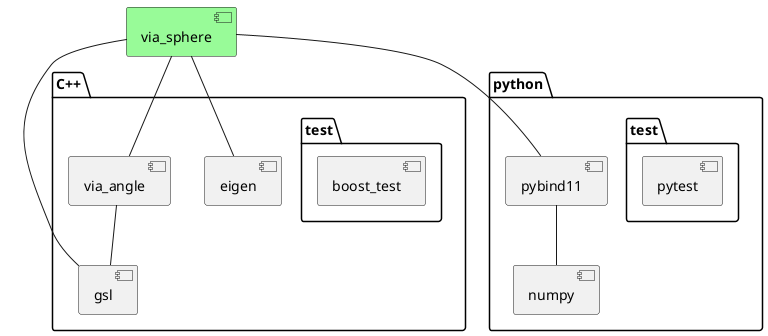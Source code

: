@startuml

'Copyright (c) 2024 Via Technology Ltd. All Rights Reserved.

' title Sphere dependencies

set namespaceSeparator ::
    component via_sphere #palegreen
    package C++ {
        component eigen
        component via_angle
        component gsl
        package test {
            component boost_test
        } 
    }
    package python {
        component pybind11
        component numpy
        package test {
            component pytest
        }
        pybind11 -- numpy
    }
    
    via_sphere -- via_angle
    via_sphere -- eigen
    via_sphere -- pybind11
    via_sphere - gsl
    via_angle -- gsl

@enduml
